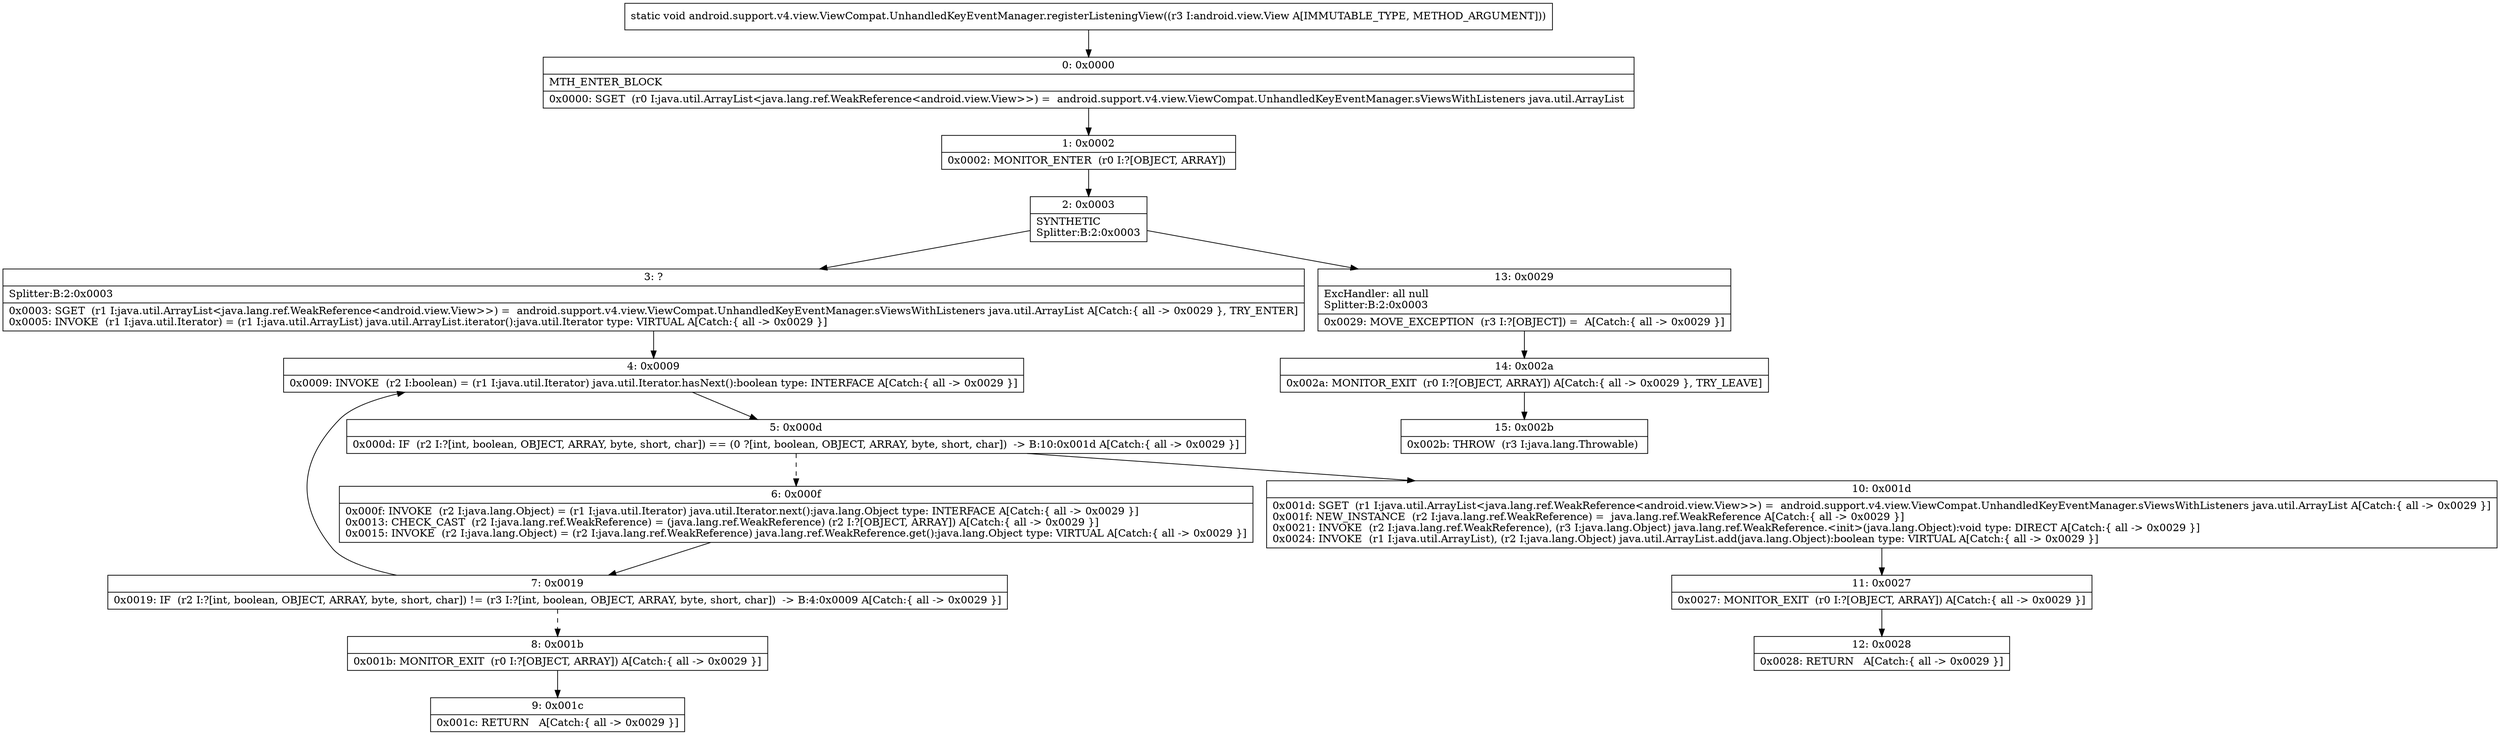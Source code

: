 digraph "CFG forandroid.support.v4.view.ViewCompat.UnhandledKeyEventManager.registerListeningView(Landroid\/view\/View;)V" {
Node_0 [shape=record,label="{0\:\ 0x0000|MTH_ENTER_BLOCK\l|0x0000: SGET  (r0 I:java.util.ArrayList\<java.lang.ref.WeakReference\<android.view.View\>\>) =  android.support.v4.view.ViewCompat.UnhandledKeyEventManager.sViewsWithListeners java.util.ArrayList \l}"];
Node_1 [shape=record,label="{1\:\ 0x0002|0x0002: MONITOR_ENTER  (r0 I:?[OBJECT, ARRAY]) \l}"];
Node_2 [shape=record,label="{2\:\ 0x0003|SYNTHETIC\lSplitter:B:2:0x0003\l}"];
Node_3 [shape=record,label="{3\:\ ?|Splitter:B:2:0x0003\l|0x0003: SGET  (r1 I:java.util.ArrayList\<java.lang.ref.WeakReference\<android.view.View\>\>) =  android.support.v4.view.ViewCompat.UnhandledKeyEventManager.sViewsWithListeners java.util.ArrayList A[Catch:\{ all \-\> 0x0029 \}, TRY_ENTER]\l0x0005: INVOKE  (r1 I:java.util.Iterator) = (r1 I:java.util.ArrayList) java.util.ArrayList.iterator():java.util.Iterator type: VIRTUAL A[Catch:\{ all \-\> 0x0029 \}]\l}"];
Node_4 [shape=record,label="{4\:\ 0x0009|0x0009: INVOKE  (r2 I:boolean) = (r1 I:java.util.Iterator) java.util.Iterator.hasNext():boolean type: INTERFACE A[Catch:\{ all \-\> 0x0029 \}]\l}"];
Node_5 [shape=record,label="{5\:\ 0x000d|0x000d: IF  (r2 I:?[int, boolean, OBJECT, ARRAY, byte, short, char]) == (0 ?[int, boolean, OBJECT, ARRAY, byte, short, char])  \-\> B:10:0x001d A[Catch:\{ all \-\> 0x0029 \}]\l}"];
Node_6 [shape=record,label="{6\:\ 0x000f|0x000f: INVOKE  (r2 I:java.lang.Object) = (r1 I:java.util.Iterator) java.util.Iterator.next():java.lang.Object type: INTERFACE A[Catch:\{ all \-\> 0x0029 \}]\l0x0013: CHECK_CAST  (r2 I:java.lang.ref.WeakReference) = (java.lang.ref.WeakReference) (r2 I:?[OBJECT, ARRAY]) A[Catch:\{ all \-\> 0x0029 \}]\l0x0015: INVOKE  (r2 I:java.lang.Object) = (r2 I:java.lang.ref.WeakReference) java.lang.ref.WeakReference.get():java.lang.Object type: VIRTUAL A[Catch:\{ all \-\> 0x0029 \}]\l}"];
Node_7 [shape=record,label="{7\:\ 0x0019|0x0019: IF  (r2 I:?[int, boolean, OBJECT, ARRAY, byte, short, char]) != (r3 I:?[int, boolean, OBJECT, ARRAY, byte, short, char])  \-\> B:4:0x0009 A[Catch:\{ all \-\> 0x0029 \}]\l}"];
Node_8 [shape=record,label="{8\:\ 0x001b|0x001b: MONITOR_EXIT  (r0 I:?[OBJECT, ARRAY]) A[Catch:\{ all \-\> 0x0029 \}]\l}"];
Node_9 [shape=record,label="{9\:\ 0x001c|0x001c: RETURN   A[Catch:\{ all \-\> 0x0029 \}]\l}"];
Node_10 [shape=record,label="{10\:\ 0x001d|0x001d: SGET  (r1 I:java.util.ArrayList\<java.lang.ref.WeakReference\<android.view.View\>\>) =  android.support.v4.view.ViewCompat.UnhandledKeyEventManager.sViewsWithListeners java.util.ArrayList A[Catch:\{ all \-\> 0x0029 \}]\l0x001f: NEW_INSTANCE  (r2 I:java.lang.ref.WeakReference) =  java.lang.ref.WeakReference A[Catch:\{ all \-\> 0x0029 \}]\l0x0021: INVOKE  (r2 I:java.lang.ref.WeakReference), (r3 I:java.lang.Object) java.lang.ref.WeakReference.\<init\>(java.lang.Object):void type: DIRECT A[Catch:\{ all \-\> 0x0029 \}]\l0x0024: INVOKE  (r1 I:java.util.ArrayList), (r2 I:java.lang.Object) java.util.ArrayList.add(java.lang.Object):boolean type: VIRTUAL A[Catch:\{ all \-\> 0x0029 \}]\l}"];
Node_11 [shape=record,label="{11\:\ 0x0027|0x0027: MONITOR_EXIT  (r0 I:?[OBJECT, ARRAY]) A[Catch:\{ all \-\> 0x0029 \}]\l}"];
Node_12 [shape=record,label="{12\:\ 0x0028|0x0028: RETURN   A[Catch:\{ all \-\> 0x0029 \}]\l}"];
Node_13 [shape=record,label="{13\:\ 0x0029|ExcHandler: all null\lSplitter:B:2:0x0003\l|0x0029: MOVE_EXCEPTION  (r3 I:?[OBJECT]) =  A[Catch:\{ all \-\> 0x0029 \}]\l}"];
Node_14 [shape=record,label="{14\:\ 0x002a|0x002a: MONITOR_EXIT  (r0 I:?[OBJECT, ARRAY]) A[Catch:\{ all \-\> 0x0029 \}, TRY_LEAVE]\l}"];
Node_15 [shape=record,label="{15\:\ 0x002b|0x002b: THROW  (r3 I:java.lang.Throwable) \l}"];
MethodNode[shape=record,label="{static void android.support.v4.view.ViewCompat.UnhandledKeyEventManager.registerListeningView((r3 I:android.view.View A[IMMUTABLE_TYPE, METHOD_ARGUMENT])) }"];
MethodNode -> Node_0;
Node_0 -> Node_1;
Node_1 -> Node_2;
Node_2 -> Node_3;
Node_2 -> Node_13;
Node_3 -> Node_4;
Node_4 -> Node_5;
Node_5 -> Node_6[style=dashed];
Node_5 -> Node_10;
Node_6 -> Node_7;
Node_7 -> Node_4;
Node_7 -> Node_8[style=dashed];
Node_8 -> Node_9;
Node_10 -> Node_11;
Node_11 -> Node_12;
Node_13 -> Node_14;
Node_14 -> Node_15;
}

